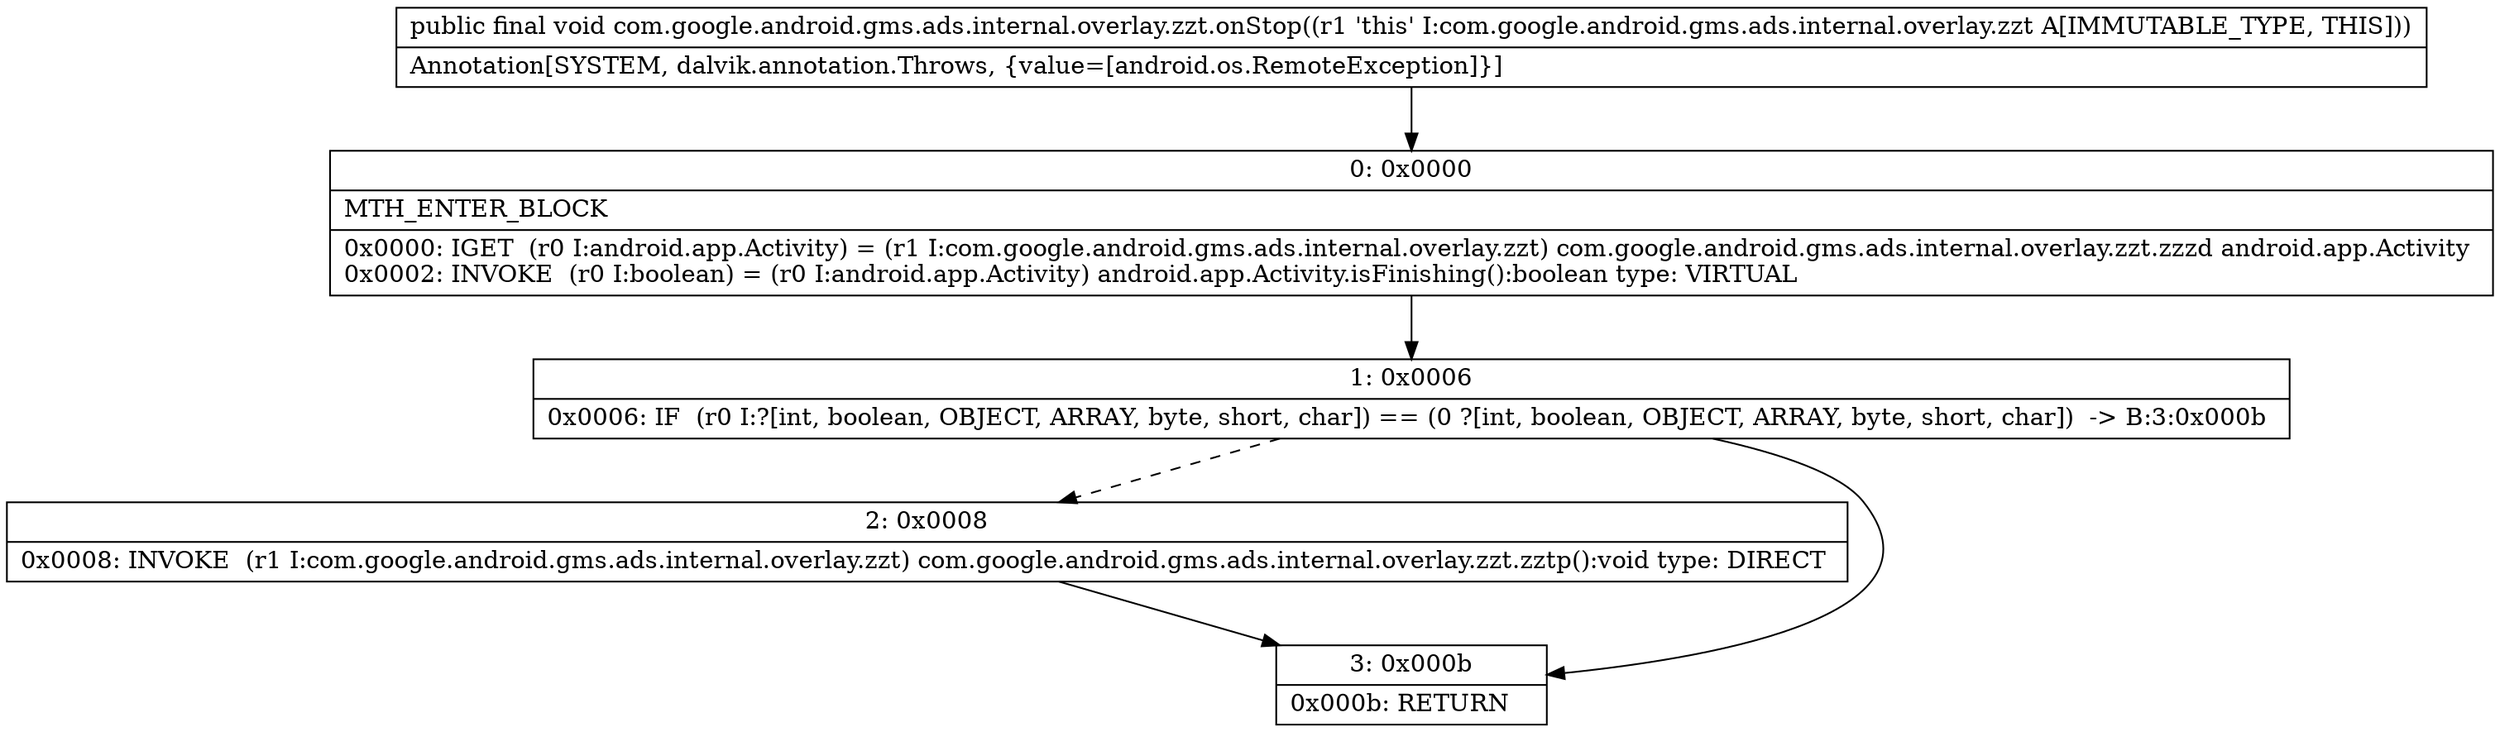 digraph "CFG forcom.google.android.gms.ads.internal.overlay.zzt.onStop()V" {
Node_0 [shape=record,label="{0\:\ 0x0000|MTH_ENTER_BLOCK\l|0x0000: IGET  (r0 I:android.app.Activity) = (r1 I:com.google.android.gms.ads.internal.overlay.zzt) com.google.android.gms.ads.internal.overlay.zzt.zzzd android.app.Activity \l0x0002: INVOKE  (r0 I:boolean) = (r0 I:android.app.Activity) android.app.Activity.isFinishing():boolean type: VIRTUAL \l}"];
Node_1 [shape=record,label="{1\:\ 0x0006|0x0006: IF  (r0 I:?[int, boolean, OBJECT, ARRAY, byte, short, char]) == (0 ?[int, boolean, OBJECT, ARRAY, byte, short, char])  \-\> B:3:0x000b \l}"];
Node_2 [shape=record,label="{2\:\ 0x0008|0x0008: INVOKE  (r1 I:com.google.android.gms.ads.internal.overlay.zzt) com.google.android.gms.ads.internal.overlay.zzt.zztp():void type: DIRECT \l}"];
Node_3 [shape=record,label="{3\:\ 0x000b|0x000b: RETURN   \l}"];
MethodNode[shape=record,label="{public final void com.google.android.gms.ads.internal.overlay.zzt.onStop((r1 'this' I:com.google.android.gms.ads.internal.overlay.zzt A[IMMUTABLE_TYPE, THIS]))  | Annotation[SYSTEM, dalvik.annotation.Throws, \{value=[android.os.RemoteException]\}]\l}"];
MethodNode -> Node_0;
Node_0 -> Node_1;
Node_1 -> Node_2[style=dashed];
Node_1 -> Node_3;
Node_2 -> Node_3;
}

